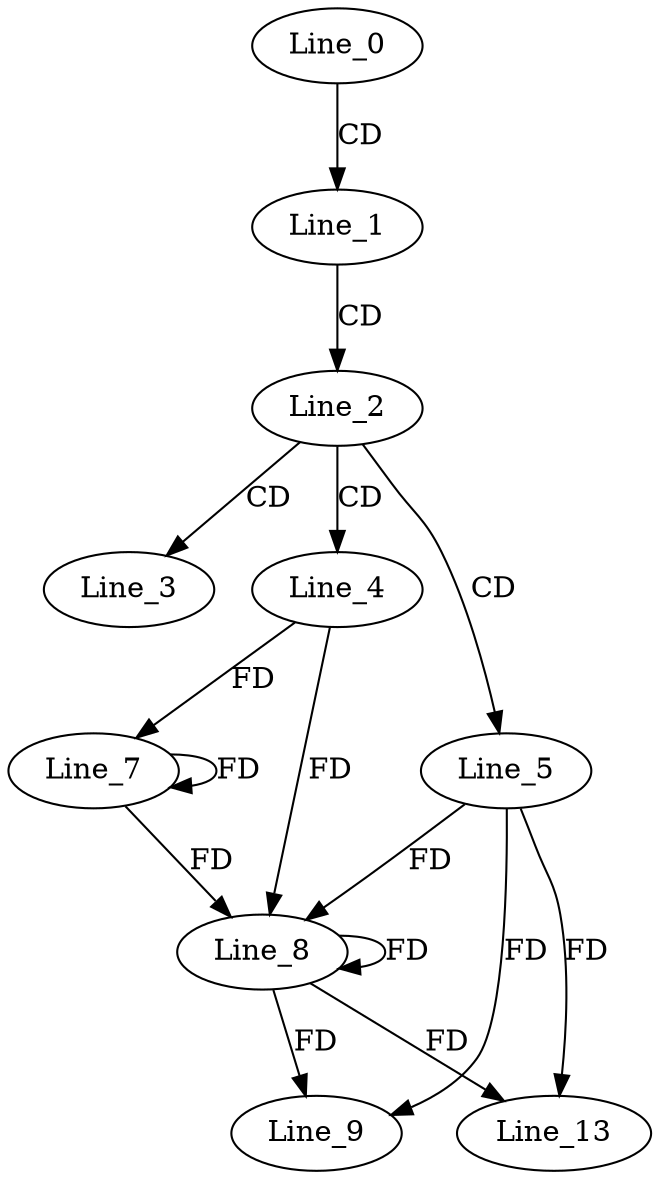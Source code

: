 digraph G {
  Line_0;
  Line_1;
  Line_2;
  Line_3;
  Line_4;
  Line_5;
  Line_7;
  Line_8;
  Line_8;
  Line_9;
  Line_13;
  Line_0 -> Line_1 [ label="CD" ];
  Line_1 -> Line_2 [ label="CD" ];
  Line_2 -> Line_3 [ label="CD" ];
  Line_2 -> Line_4 [ label="CD" ];
  Line_2 -> Line_5 [ label="CD" ];
  Line_4 -> Line_7 [ label="FD" ];
  Line_7 -> Line_7 [ label="FD" ];
  Line_5 -> Line_8 [ label="FD" ];
  Line_8 -> Line_8 [ label="FD" ];
  Line_4 -> Line_8 [ label="FD" ];
  Line_7 -> Line_8 [ label="FD" ];
  Line_5 -> Line_9 [ label="FD" ];
  Line_8 -> Line_9 [ label="FD" ];
  Line_5 -> Line_13 [ label="FD" ];
  Line_8 -> Line_13 [ label="FD" ];
}

